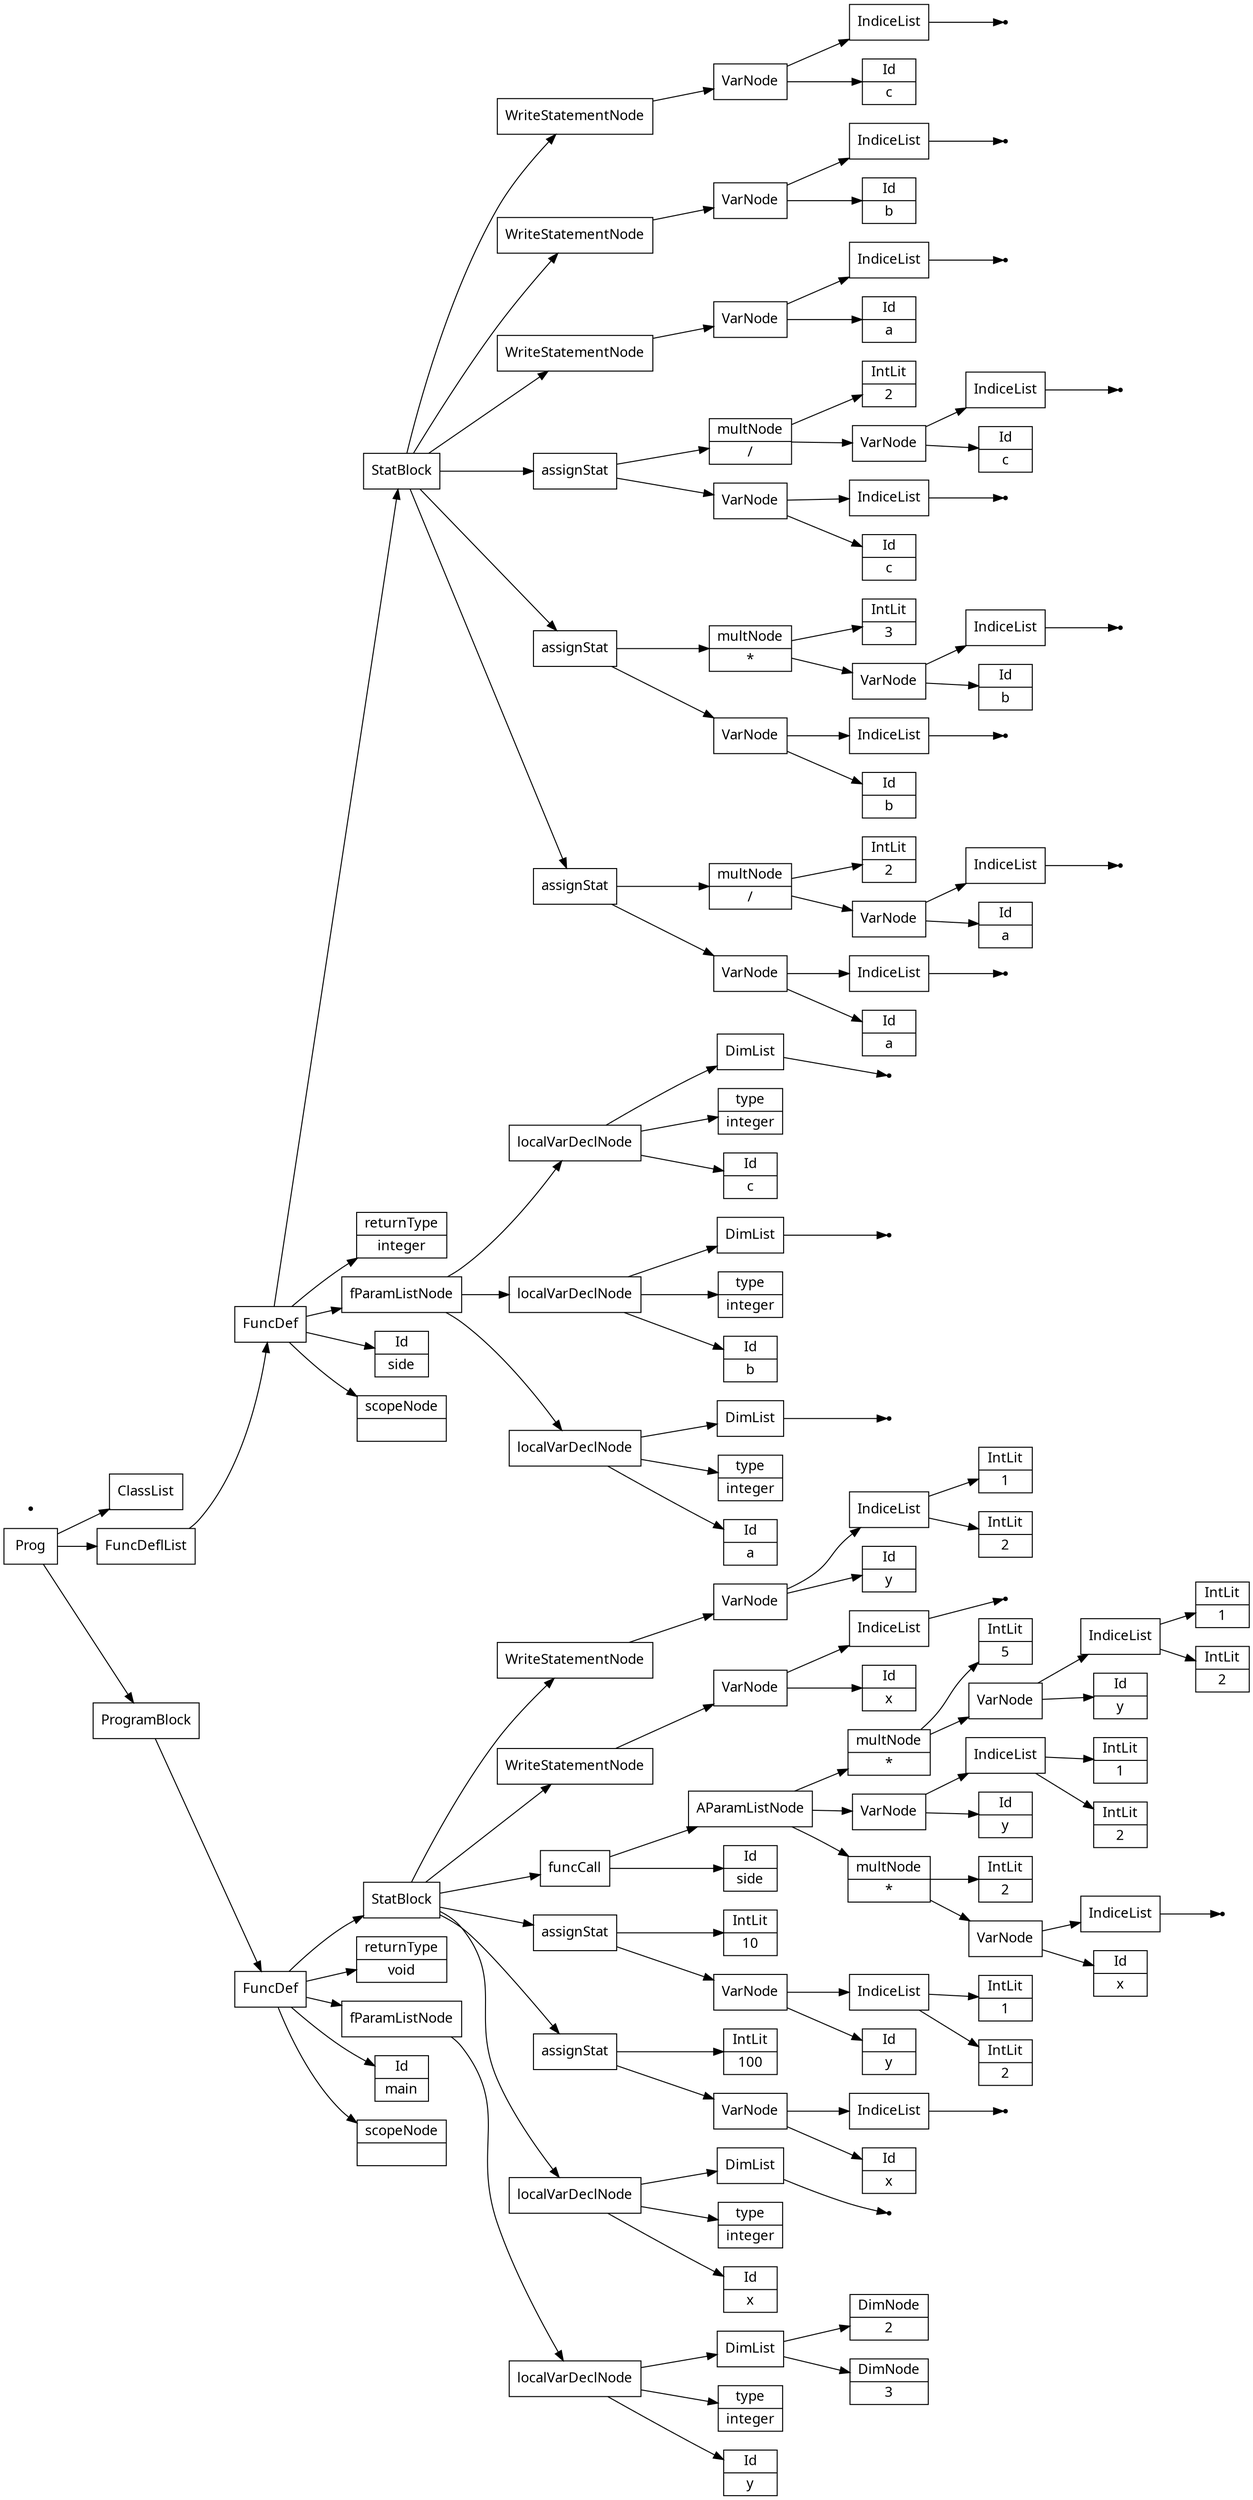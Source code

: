digraph AST {
node [shape=record];
 node [fontname=Sans];charset="UTF-8" splines=true splines=spline rankdir =LR ordering="out"
1[label="scopeNode| "];
3[label="Id|y"];
4[label="type|integer"];
6[label="DimNode|3"];
7[label="DimNode|2"];
8[label="DimList"];
8->7;
8->6;
9[label="localVarDeclNode"];
9->8;
9->4;
9->3;
10[label="fParamListNode"];
10->9;
11[label="returnType|void"];
13[label="Id|x"];
14[label="type|integer"];
none16[shape="point"];
17[label="DimList"];
17->none16;
18[label="localVarDeclNode"];
18->17;
18->14;
18->13;
19[label="Id|x"];
none21[shape="point"];
22[label="IndiceList"];
22->none21;
23[label="VarNode"];
23->22;
23->19;
24[label="IntLit|100"];
25[label="assignStat"];
25->24;
25->23;
26[label="Id|y"];
28[label="IntLit|2"];
29[label="IntLit|1"];
30[label="IndiceList"];
30->29;
30->28;
31[label="VarNode"];
31->30;
31->26;
32[label="IntLit|10"];
33[label="assignStat"];
33->32;
33->31;
34[label="Id|side"];
36[label="Id|x"];
none38[shape="point"];
39[label="IndiceList"];
39->none38;
40[label="VarNode"];
40->39;
40->36;
41[label="multNode|*"];
42[label="IntLit|2"];
41->42;
41->40;
43[label="Id|y"];
45[label="IntLit|2"];
46[label="IntLit|1"];
47[label="IndiceList"];
47->46;
47->45;
48[label="VarNode"];
48->47;
48->43;
49[label="Id|y"];
51[label="IntLit|2"];
52[label="IntLit|1"];
53[label="IndiceList"];
53->52;
53->51;
54[label="VarNode"];
54->53;
54->49;
55[label="multNode|*"];
56[label="IntLit|5"];
55->56;
55->54;
57[label="AParamListNode"];
57->55;
57->48;
57->41;
58[label="funcCall"];
58->57;
58->34;
59[label="Id|x"];
none61[shape="point"];
62[label="IndiceList"];
62->none61;
63[label="VarNode"];
63->62;
63->59;
64[label="WriteStatementNode"];
64->63;
65[label="Id|y"];
67[label="IntLit|2"];
68[label="IntLit|1"];
69[label="IndiceList"];
69->68;
69->67;
70[label="VarNode"];
70->69;
70->65;
71[label="WriteStatementNode"];
71->70;
72[label="StatBlock"];
72->71;
72->64;
72->58;
72->33;
72->25;
72->18;
73[label="FuncDef"];
0[label="Id|main"];
73->72;
73->11;
73->10;
73->0;
73->1;
75[label="scopeNode| "];
77[label="Id|a"];
78[label="type|integer"];
none80[shape="point"];
81[label="DimList"];
81->none80;
82[label="localVarDeclNode"];
82->81;
82->78;
82->77;
83[label="Id|b"];
84[label="type|integer"];
none86[shape="point"];
87[label="DimList"];
87->none86;
88[label="localVarDeclNode"];
88->87;
88->84;
88->83;
89[label="Id|c"];
90[label="type|integer"];
none92[shape="point"];
93[label="DimList"];
93->none92;
94[label="localVarDeclNode"];
94->93;
94->90;
94->89;
95[label="fParamListNode"];
95->94;
95->88;
95->82;
96[label="returnType|integer"];
98[label="Id|a"];
none100[shape="point"];
101[label="IndiceList"];
101->none100;
102[label="VarNode"];
102->101;
102->98;
103[label="Id|a"];
none105[shape="point"];
106[label="IndiceList"];
106->none105;
107[label="VarNode"];
107->106;
107->103;
108[label="multNode|/"];
109[label="IntLit|2"];
108->109;
108->107;
110[label="assignStat"];
110->108;
110->102;
111[label="Id|b"];
none113[shape="point"];
114[label="IndiceList"];
114->none113;
115[label="VarNode"];
115->114;
115->111;
116[label="Id|b"];
none118[shape="point"];
119[label="IndiceList"];
119->none118;
120[label="VarNode"];
120->119;
120->116;
121[label="multNode|*"];
122[label="IntLit|3"];
121->122;
121->120;
123[label="assignStat"];
123->121;
123->115;
124[label="Id|c"];
none126[shape="point"];
127[label="IndiceList"];
127->none126;
128[label="VarNode"];
128->127;
128->124;
129[label="Id|c"];
none131[shape="point"];
132[label="IndiceList"];
132->none131;
133[label="VarNode"];
133->132;
133->129;
134[label="multNode|/"];
135[label="IntLit|2"];
134->135;
134->133;
136[label="assignStat"];
136->134;
136->128;
137[label="Id|a"];
none139[shape="point"];
140[label="IndiceList"];
140->none139;
141[label="VarNode"];
141->140;
141->137;
142[label="WriteStatementNode"];
142->141;
143[label="Id|b"];
none145[shape="point"];
146[label="IndiceList"];
146->none145;
147[label="VarNode"];
147->146;
147->143;
148[label="WriteStatementNode"];
148->147;
149[label="Id|c"];
none151[shape="point"];
152[label="IndiceList"];
152->none151;
153[label="VarNode"];
153->152;
153->149;
154[label="WriteStatementNode"];
154->153;
155[label="StatBlock"];
155->154;
155->148;
155->142;
155->136;
155->123;
155->110;
156[label="FuncDef"];
74[label="Id|side"];
156->155;
156->96;
156->95;
156->74;
156->75;
157[label="ClassList"];
158[label="FuncDeflList"];
159[label="Prog"];
160[label="ProgramBlock"];
158->156;
160->73;
none161[shape="point"];
159->157;
159->158;
159->160;
}